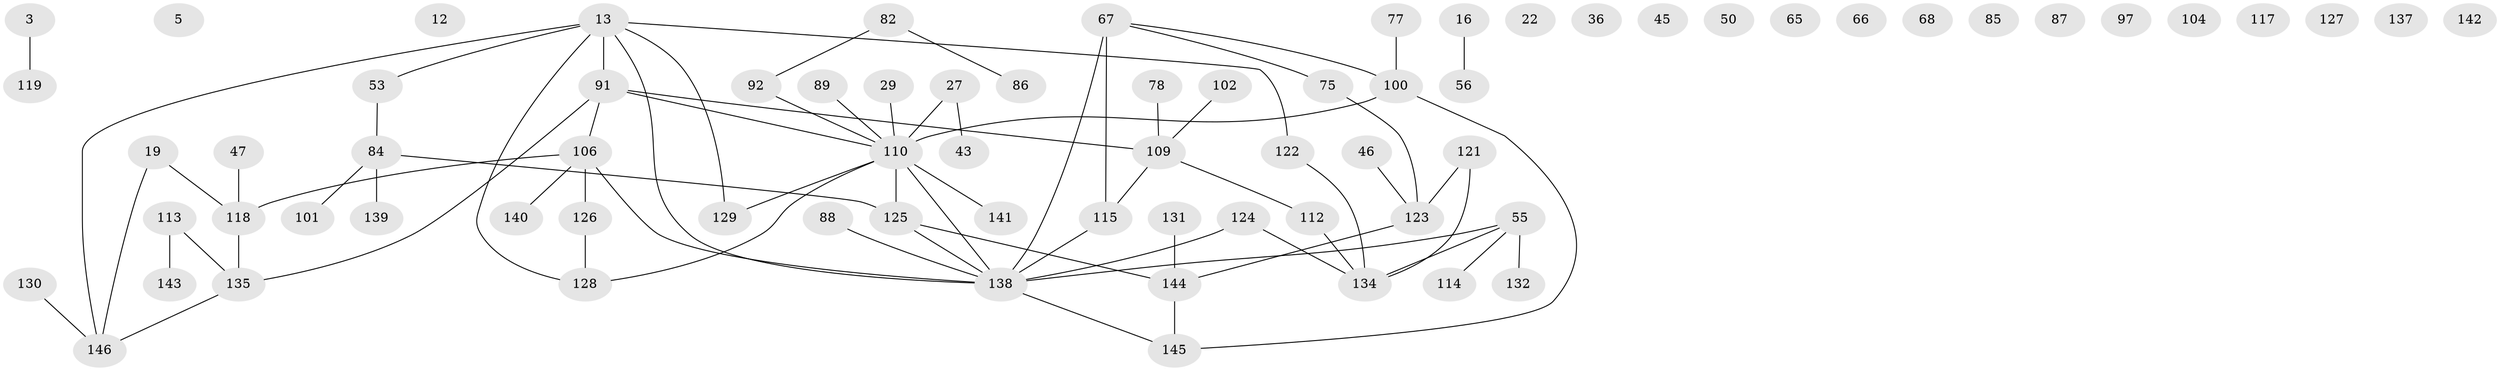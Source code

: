 // original degree distribution, {3: 0.21232876712328766, 2: 0.2945205479452055, 1: 0.23972602739726026, 0: 0.11643835616438356, 5: 0.04794520547945205, 8: 0.00684931506849315, 4: 0.07534246575342465, 7: 0.00684931506849315}
// Generated by graph-tools (version 1.1) at 2025/43/03/04/25 21:43:23]
// undirected, 73 vertices, 73 edges
graph export_dot {
graph [start="1"]
  node [color=gray90,style=filled];
  3;
  5;
  12;
  13;
  16;
  19;
  22;
  27;
  29;
  36;
  43;
  45;
  46;
  47;
  50;
  53;
  55 [super="+18"];
  56;
  65;
  66;
  67 [super="+21+41"];
  68;
  75;
  77;
  78;
  82;
  84 [super="+7"];
  85;
  86;
  87;
  88;
  89;
  91 [super="+24"];
  92 [super="+26"];
  97;
  100 [super="+6+79"];
  101;
  102;
  104;
  106 [super="+52"];
  109 [super="+1+107"];
  110 [super="+31+25+2+60+62"];
  112 [super="+8"];
  113 [super="+11+64"];
  114;
  115 [super="+51+94"];
  117;
  118;
  119;
  121 [super="+20"];
  122;
  123 [super="+39+15"];
  124 [super="+111"];
  125 [super="+120"];
  126;
  127;
  128 [super="+42"];
  129 [super="+61+30+71+96+105+116"];
  130;
  131;
  132 [super="+38"];
  134 [super="+4+70"];
  135 [super="+33+14"];
  137;
  138 [super="+44+133+136"];
  139;
  140;
  141;
  142;
  143;
  144 [super="+63+74"];
  145 [super="+108"];
  146;
  3 -- 119;
  13 -- 53;
  13 -- 91 [weight=2];
  13 -- 122;
  13 -- 146;
  13 -- 128;
  13 -- 129;
  13 -- 138;
  16 -- 56;
  19 -- 118;
  19 -- 146;
  27 -- 43;
  27 -- 110;
  29 -- 110;
  46 -- 123;
  47 -- 118;
  53 -- 84;
  55 -- 132 [weight=2];
  55 -- 114;
  55 -- 134;
  55 -- 138;
  67 -- 115 [weight=2];
  67 -- 75;
  67 -- 100;
  67 -- 138;
  75 -- 123;
  77 -- 100;
  78 -- 109;
  82 -- 86;
  82 -- 92;
  84 -- 101;
  84 -- 139;
  84 -- 125;
  88 -- 138;
  89 -- 110;
  91 -- 135;
  91 -- 106;
  91 -- 110;
  91 -- 109;
  92 -- 110;
  100 -- 110 [weight=2];
  100 -- 145 [weight=2];
  102 -- 109;
  106 -- 126;
  106 -- 140;
  106 -- 118;
  106 -- 138;
  109 -- 112;
  109 -- 115;
  110 -- 141;
  110 -- 125 [weight=2];
  110 -- 128;
  110 -- 138 [weight=2];
  110 -- 129;
  112 -- 134;
  113 -- 143;
  113 -- 135;
  115 -- 138;
  118 -- 135;
  121 -- 123;
  121 -- 134;
  122 -- 134;
  123 -- 144;
  124 -- 134;
  124 -- 138;
  125 -- 144;
  125 -- 138;
  126 -- 128;
  130 -- 146;
  131 -- 144;
  135 -- 146;
  138 -- 145 [weight=2];
  144 -- 145;
}
